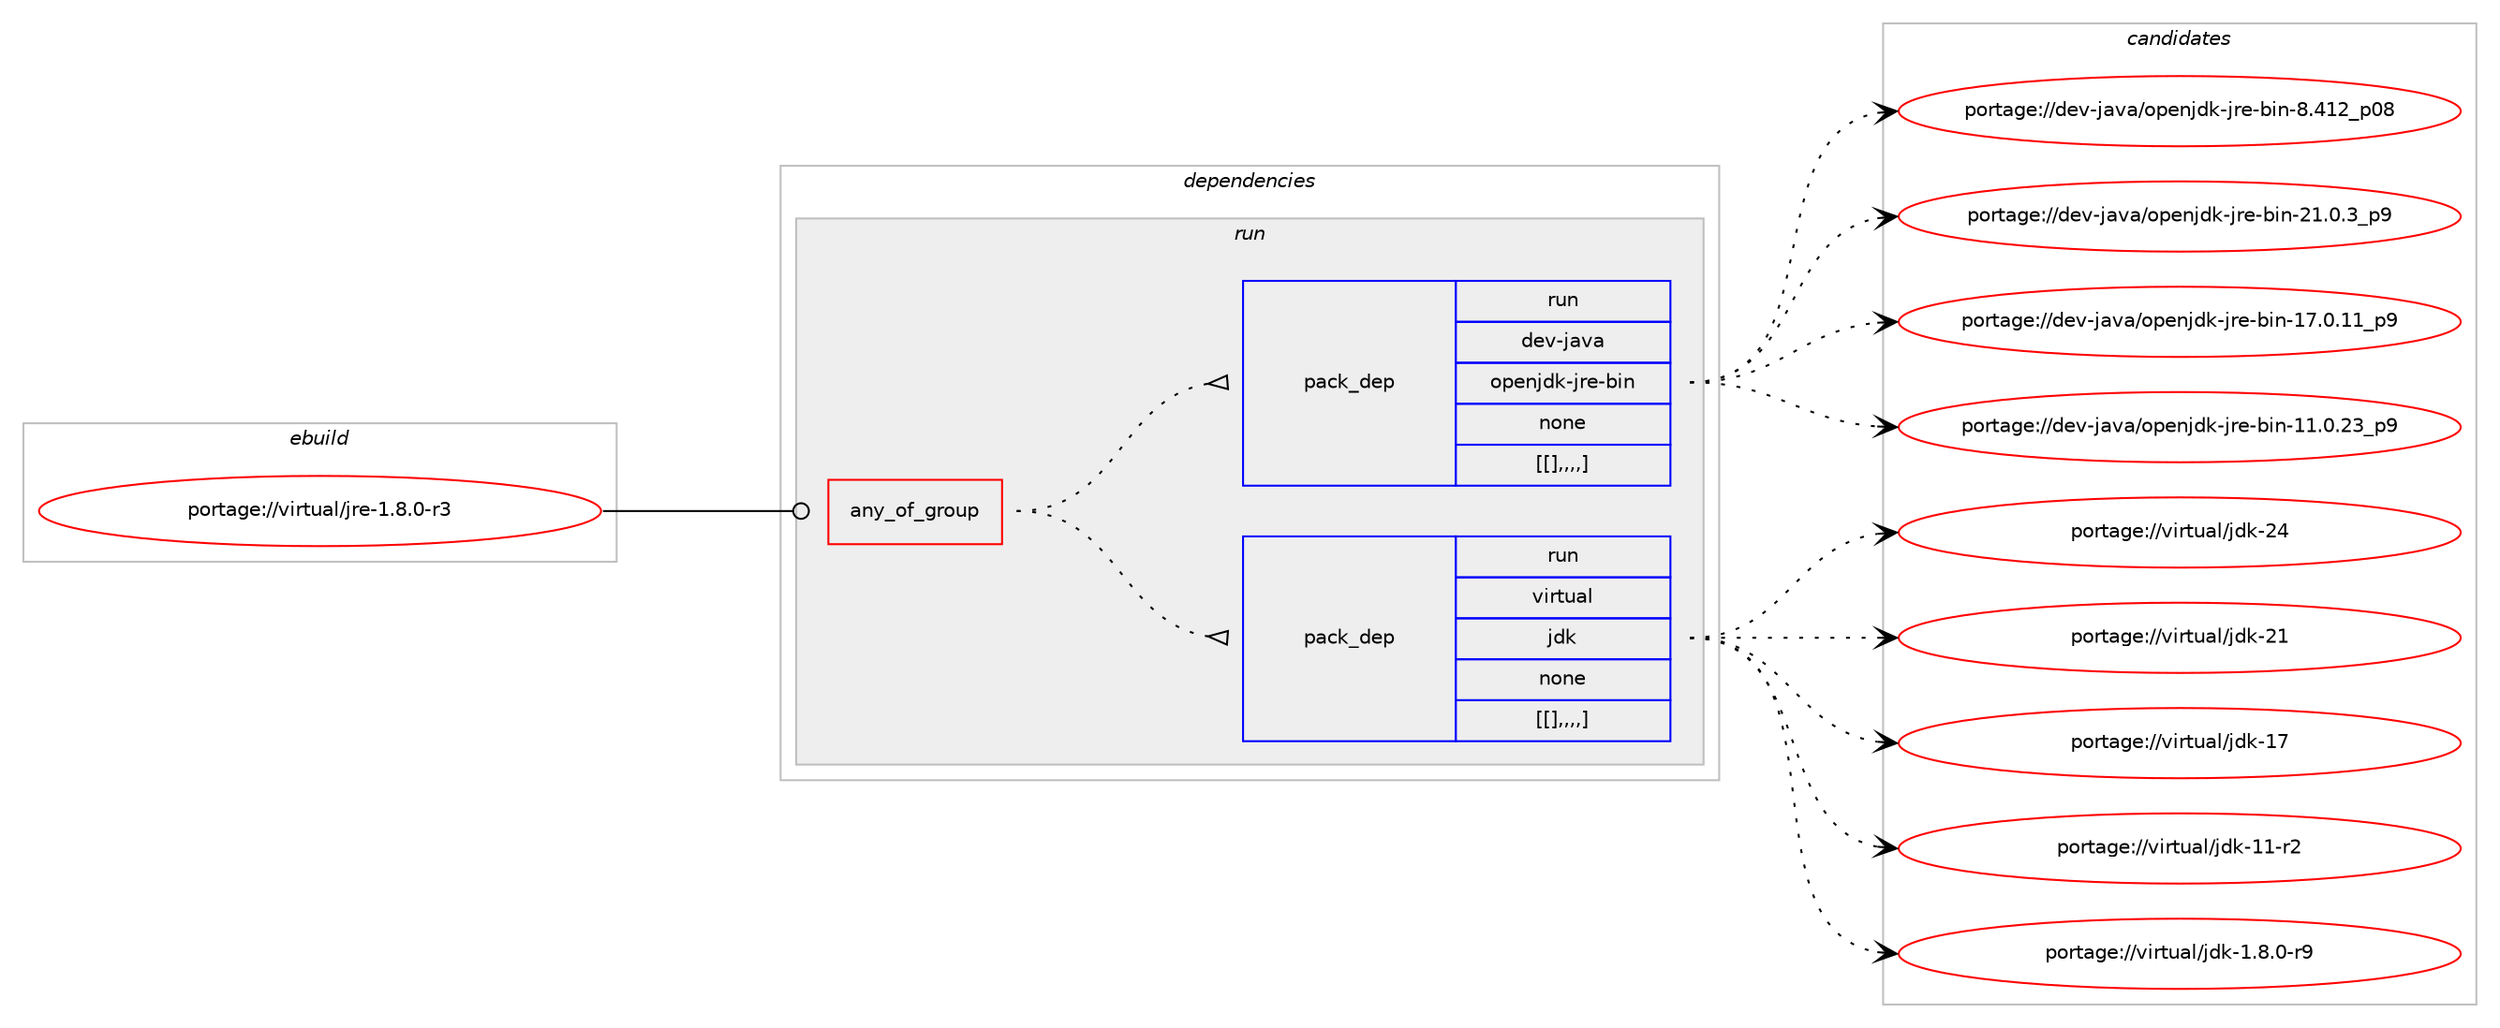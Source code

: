 digraph prolog {

# *************
# Graph options
# *************

newrank=true;
concentrate=true;
compound=true;
graph [rankdir=LR,fontname=Helvetica,fontsize=10,ranksep=1.5];#, ranksep=2.5, nodesep=0.2];
edge  [arrowhead=vee];
node  [fontname=Helvetica,fontsize=10];

# **********
# The ebuild
# **********

subgraph cluster_leftcol {
color=gray;
label=<<i>ebuild</i>>;
id [label="portage://virtual/jre-1.8.0-r3", color=red, width=4, href="../virtual/jre-1.8.0-r3.svg"];
}

# ****************
# The dependencies
# ****************

subgraph cluster_midcol {
color=gray;
label=<<i>dependencies</i>>;
subgraph cluster_compile {
fillcolor="#eeeeee";
style=filled;
label=<<i>compile</i>>;
}
subgraph cluster_compileandrun {
fillcolor="#eeeeee";
style=filled;
label=<<i>compile and run</i>>;
}
subgraph cluster_run {
fillcolor="#eeeeee";
style=filled;
label=<<i>run</i>>;
subgraph any2981 {
dependency462207 [label=<<TABLE BORDER="0" CELLBORDER="1" CELLSPACING="0" CELLPADDING="4"><TR><TD CELLPADDING="10">any_of_group</TD></TR></TABLE>>, shape=none, color=red];subgraph pack335748 {
dependency462208 [label=<<TABLE BORDER="0" CELLBORDER="1" CELLSPACING="0" CELLPADDING="4" WIDTH="220"><TR><TD ROWSPAN="6" CELLPADDING="30">pack_dep</TD></TR><TR><TD WIDTH="110">run</TD></TR><TR><TD>virtual</TD></TR><TR><TD>jdk</TD></TR><TR><TD>none</TD></TR><TR><TD>[[],,,,]</TD></TR></TABLE>>, shape=none, color=blue];
}
dependency462207:e -> dependency462208:w [weight=20,style="dotted",arrowhead="oinv"];
subgraph pack335749 {
dependency462209 [label=<<TABLE BORDER="0" CELLBORDER="1" CELLSPACING="0" CELLPADDING="4" WIDTH="220"><TR><TD ROWSPAN="6" CELLPADDING="30">pack_dep</TD></TR><TR><TD WIDTH="110">run</TD></TR><TR><TD>dev-java</TD></TR><TR><TD>openjdk-jre-bin</TD></TR><TR><TD>none</TD></TR><TR><TD>[[],,,,]</TD></TR></TABLE>>, shape=none, color=blue];
}
dependency462207:e -> dependency462209:w [weight=20,style="dotted",arrowhead="oinv"];
}
id:e -> dependency462207:w [weight=20,style="solid",arrowhead="odot"];
}
}

# **************
# The candidates
# **************

subgraph cluster_choices {
rank=same;
color=gray;
label=<<i>candidates</i>>;

subgraph choice335748 {
color=black;
nodesep=1;
choice1181051141161179710847106100107455052 [label="portage://virtual/jdk-24", color=red, width=4,href="../virtual/jdk-24.svg"];
choice1181051141161179710847106100107455049 [label="portage://virtual/jdk-21", color=red, width=4,href="../virtual/jdk-21.svg"];
choice1181051141161179710847106100107454955 [label="portage://virtual/jdk-17", color=red, width=4,href="../virtual/jdk-17.svg"];
choice11810511411611797108471061001074549494511450 [label="portage://virtual/jdk-11-r2", color=red, width=4,href="../virtual/jdk-11-r2.svg"];
choice11810511411611797108471061001074549465646484511457 [label="portage://virtual/jdk-1.8.0-r9", color=red, width=4,href="../virtual/jdk-1.8.0-r9.svg"];
dependency462208:e -> choice1181051141161179710847106100107455052:w [style=dotted,weight="100"];
dependency462208:e -> choice1181051141161179710847106100107455049:w [style=dotted,weight="100"];
dependency462208:e -> choice1181051141161179710847106100107454955:w [style=dotted,weight="100"];
dependency462208:e -> choice11810511411611797108471061001074549494511450:w [style=dotted,weight="100"];
dependency462208:e -> choice11810511411611797108471061001074549465646484511457:w [style=dotted,weight="100"];
}
subgraph choice335749 {
color=black;
nodesep=1;
choice10010111845106971189747111112101110106100107451061141014598105110455049464846519511257 [label="portage://dev-java/openjdk-jre-bin-21.0.3_p9", color=red, width=4,href="../dev-java/openjdk-jre-bin-21.0.3_p9.svg"];
choice1001011184510697118974711111210111010610010745106114101459810511045495546484649499511257 [label="portage://dev-java/openjdk-jre-bin-17.0.11_p9", color=red, width=4,href="../dev-java/openjdk-jre-bin-17.0.11_p9.svg"];
choice1001011184510697118974711111210111010610010745106114101459810511045494946484650519511257 [label="portage://dev-java/openjdk-jre-bin-11.0.23_p9", color=red, width=4,href="../dev-java/openjdk-jre-bin-11.0.23_p9.svg"];
choice10010111845106971189747111112101110106100107451061141014598105110455646524950951124856 [label="portage://dev-java/openjdk-jre-bin-8.412_p08", color=red, width=4,href="../dev-java/openjdk-jre-bin-8.412_p08.svg"];
dependency462209:e -> choice10010111845106971189747111112101110106100107451061141014598105110455049464846519511257:w [style=dotted,weight="100"];
dependency462209:e -> choice1001011184510697118974711111210111010610010745106114101459810511045495546484649499511257:w [style=dotted,weight="100"];
dependency462209:e -> choice1001011184510697118974711111210111010610010745106114101459810511045494946484650519511257:w [style=dotted,weight="100"];
dependency462209:e -> choice10010111845106971189747111112101110106100107451061141014598105110455646524950951124856:w [style=dotted,weight="100"];
}
}

}
